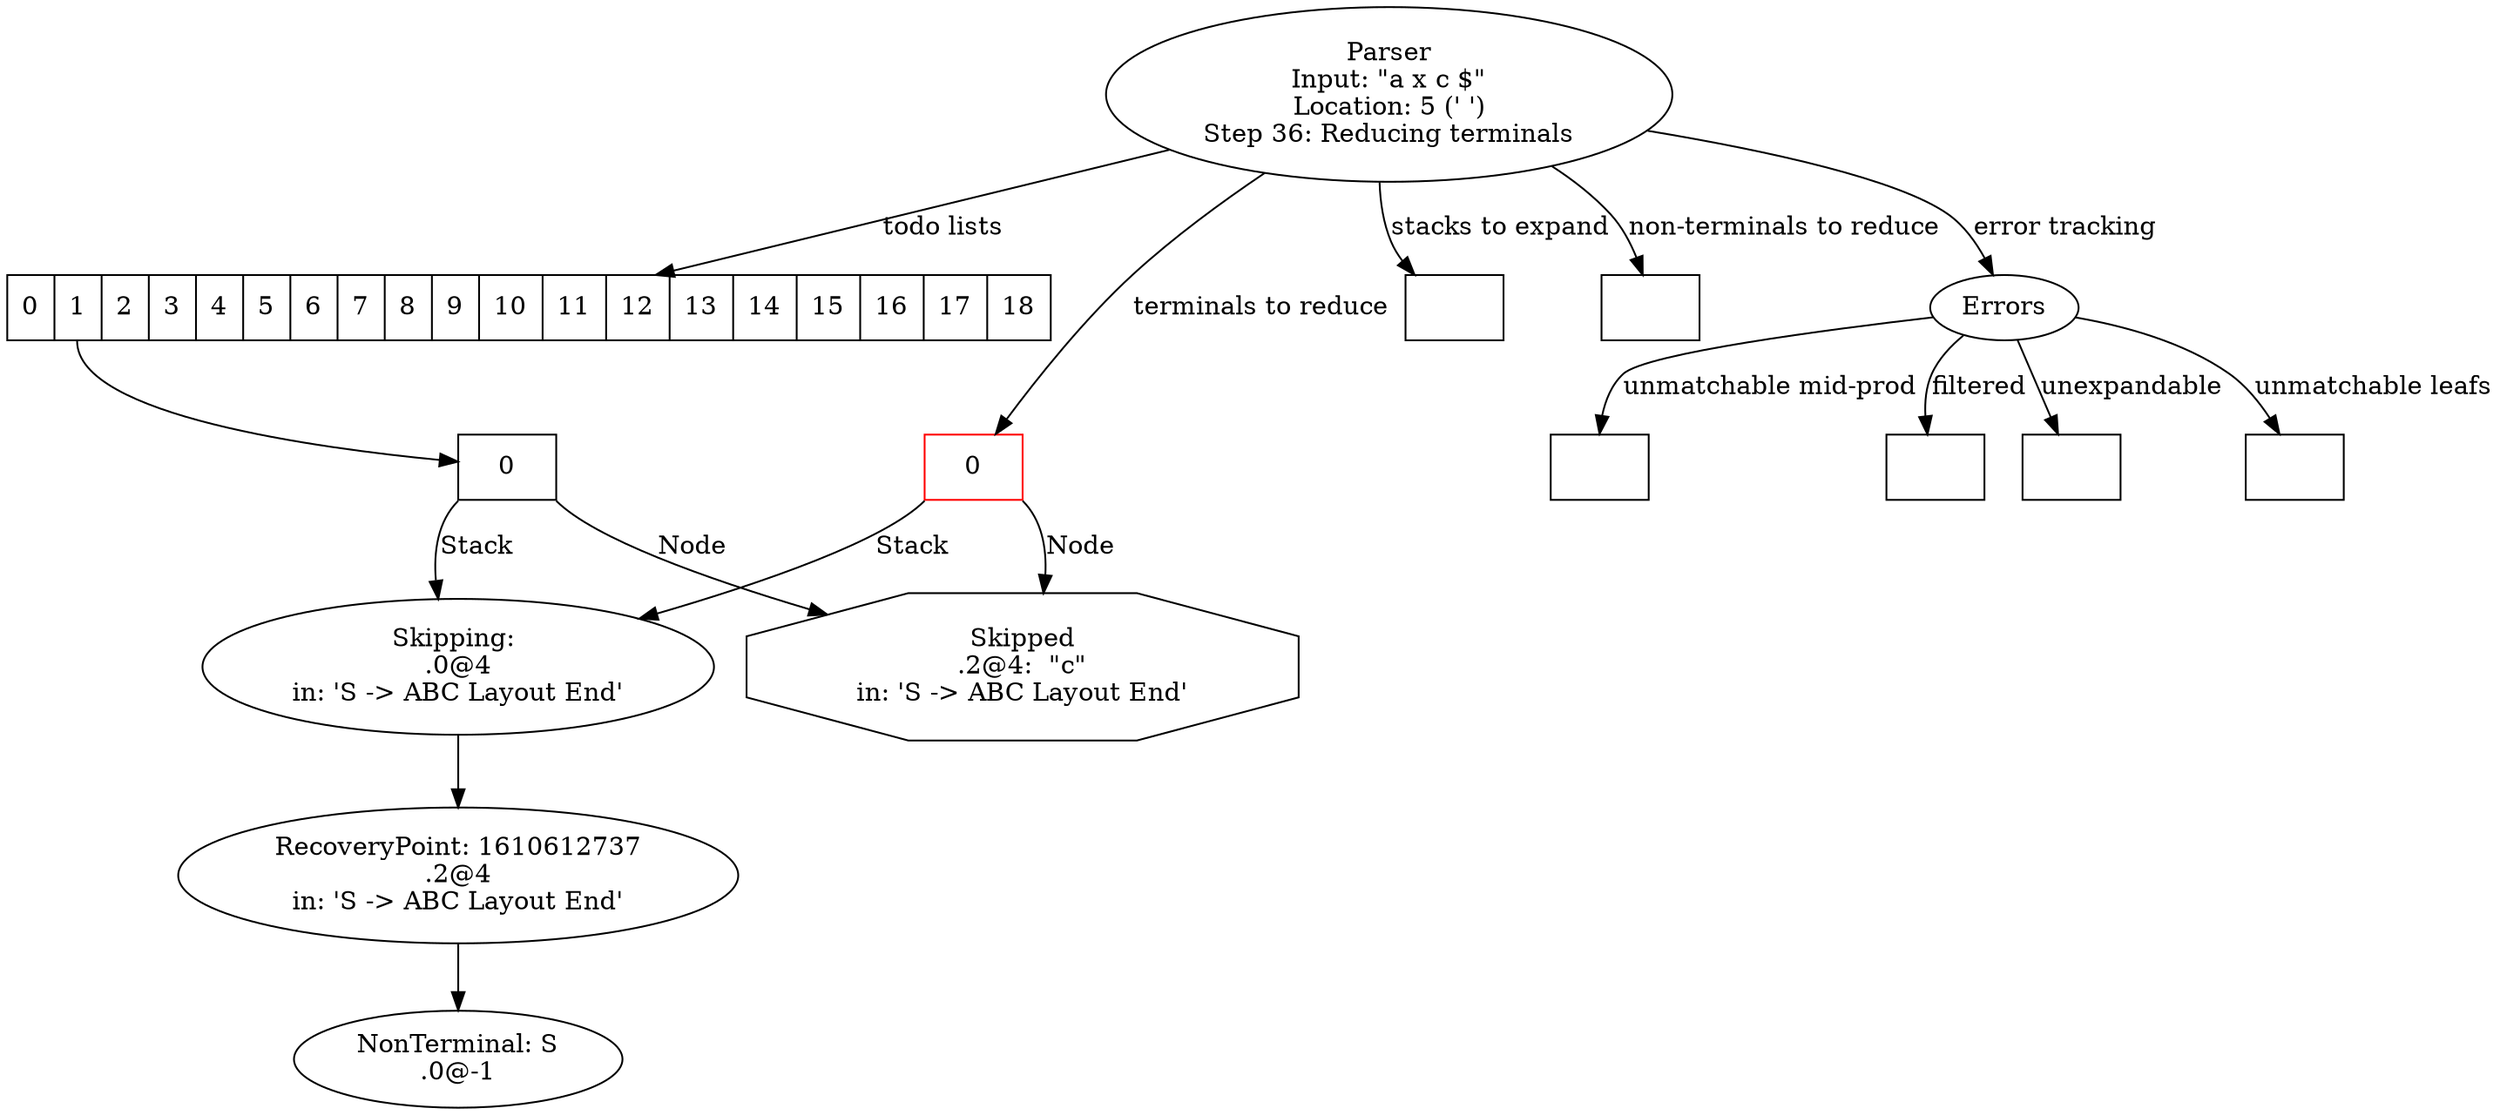 digraph Parser {
"Parser"["label"="Parser\nInput: \"a x c $\"\nLocation: 5 (' ')\nStep 36: Reducing terminals"];
"todo-1"["label"="<0> 0", "shape"="record"];
"1610612738"["label"="Skipping: \n.0@4\nin: 'S -> ABC Layout End'"];
"1610612737"["label"="RecoveryPoint: 1610612737\n.2@4\nin: 'S -> ABC Layout End'"];
"-1"["label"="NonTerminal: S\n.0@-1"];
"1610612737" -> "-1";
"1610612738" -> "1610612737";
"todo-1":"0":sw -> "1610612738"["label"="Stack"];
"1401095299"["shape"="octagon", "label"="Skipped\n.2@4:  \"c\"\nin: 'S -> ABC Layout End'"];
"todo-1":"0":se -> "1401095299"["label"="Node"];
"todoLists":"1" -> "todo-1";
"todoLists"["label"="<0> 0 | <1> 1 | <2> 2 | <3> 3 | <4> 4 | <5> 5 | <6> 6 | <7> 7 | <8> 8 | <9> 9 | <10> 10 | <11> 11 | <12> 12 | <13> 13 | <14> 14 | <15> 15 | <16> 16 | <17> 17 | <18> 18", "shape"="record"];
"Parser" -> "todoLists"["label"="todo lists"];
"stacksToExpand"["label"="", "shape"="record"];
"Parser" -> "stacksToExpand"["label"="stacks to expand"];
"terminalsToReduce"["label"="<0> 0", "shape"="record", "color"="red"];
"terminalsToReduce":"0":sw -> "1610612738"["label"="Stack"];
"1401095299"["shape"="octagon", "label"="Skipped\n.2@4:  \"c\"\nin: 'S -> ABC Layout End'"];
"terminalsToReduce":"0":se -> "1401095299"["label"="Node"];
"Parser" -> "terminalsToReduce"["label"="terminals to reduce"];
"nonTerminalsToReduce"["label"="", "shape"="record"];
"Parser" -> "nonTerminalsToReduce"["label"="non-terminals to reduce"];
"unexpandableNodes"["label"="", "shape"="record"];
"unmatchableLeafNodes"["label"="", "shape"="record"];
"unmatchableMidProductionNodes"["shape"="record", "label"=""];
"filteredNodes"["label"="", "shape"="record"];
"error"["label"="Errors"];
"Parser" -> "error"["label"="error tracking"];
"error" -> "unexpandableNodes"["label"="unexpandable"];
"error" -> "unmatchableLeafNodes"["label"="unmatchable leafs"];
"error" -> "unmatchableMidProductionNodes"["label"="unmatchable mid-prod"];
"error" -> "filteredNodes"["label"="filtered"];
}
